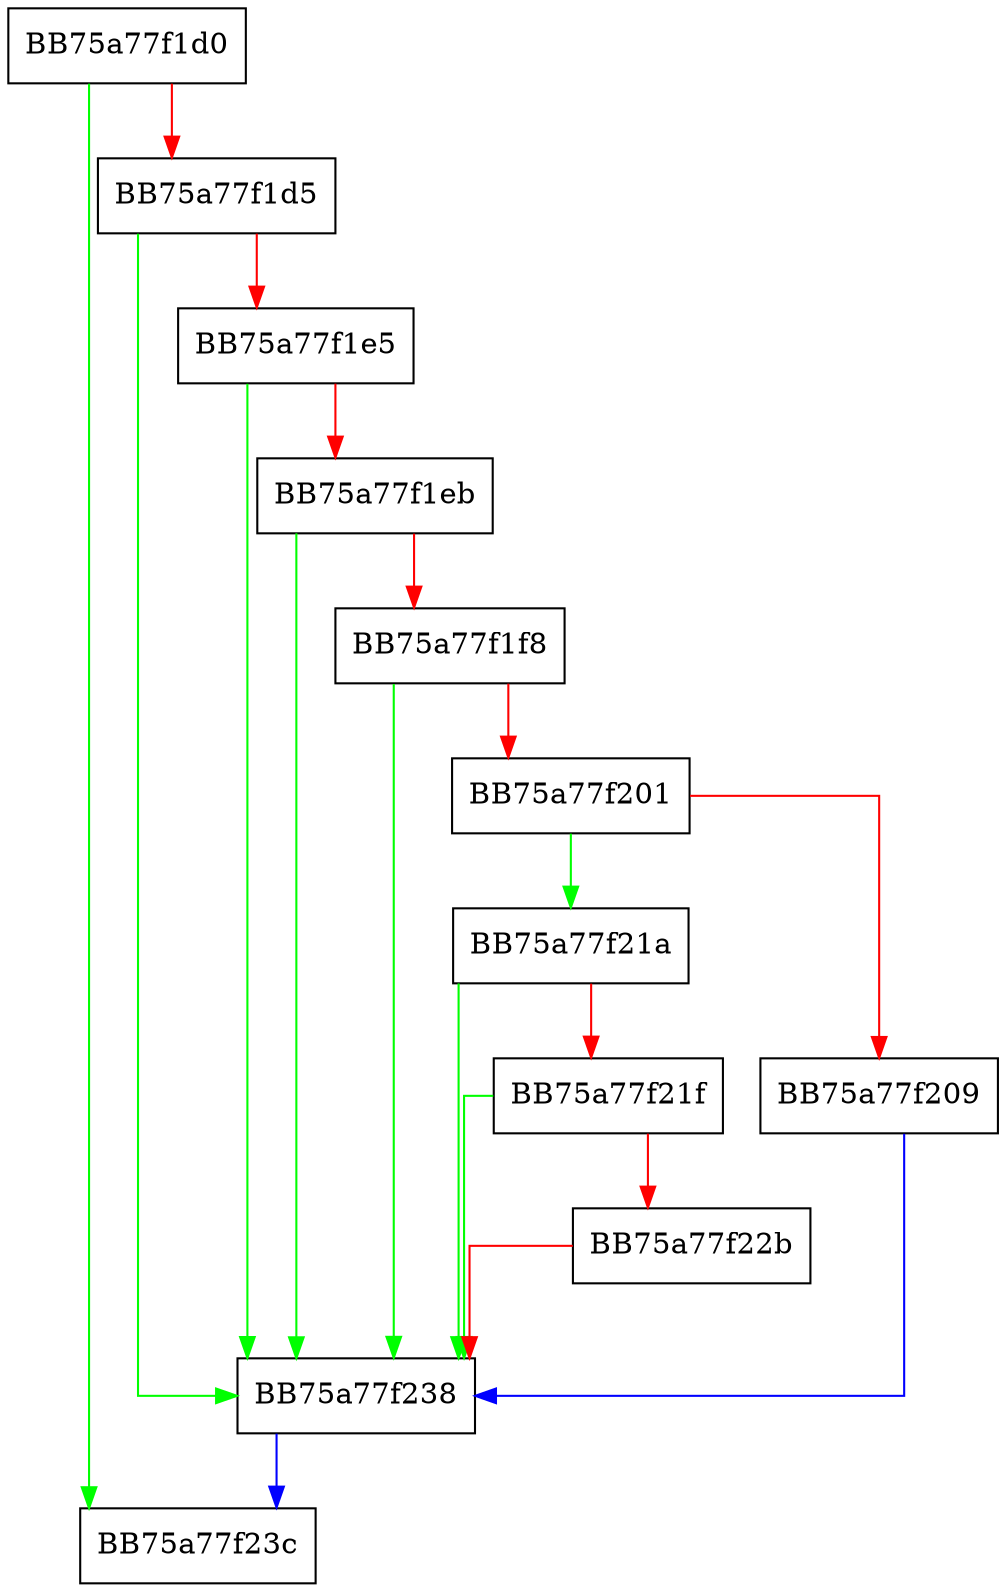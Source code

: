 digraph __DestructExceptionObject {
  node [shape="box"];
  graph [splines=ortho];
  BB75a77f1d0 -> BB75a77f23c [color="green"];
  BB75a77f1d0 -> BB75a77f1d5 [color="red"];
  BB75a77f1d5 -> BB75a77f238 [color="green"];
  BB75a77f1d5 -> BB75a77f1e5 [color="red"];
  BB75a77f1e5 -> BB75a77f238 [color="green"];
  BB75a77f1e5 -> BB75a77f1eb [color="red"];
  BB75a77f1eb -> BB75a77f238 [color="green"];
  BB75a77f1eb -> BB75a77f1f8 [color="red"];
  BB75a77f1f8 -> BB75a77f238 [color="green"];
  BB75a77f1f8 -> BB75a77f201 [color="red"];
  BB75a77f201 -> BB75a77f21a [color="green"];
  BB75a77f201 -> BB75a77f209 [color="red"];
  BB75a77f209 -> BB75a77f238 [color="blue"];
  BB75a77f21a -> BB75a77f238 [color="green"];
  BB75a77f21a -> BB75a77f21f [color="red"];
  BB75a77f21f -> BB75a77f238 [color="green"];
  BB75a77f21f -> BB75a77f22b [color="red"];
  BB75a77f22b -> BB75a77f238 [color="red"];
  BB75a77f238 -> BB75a77f23c [color="blue"];
}